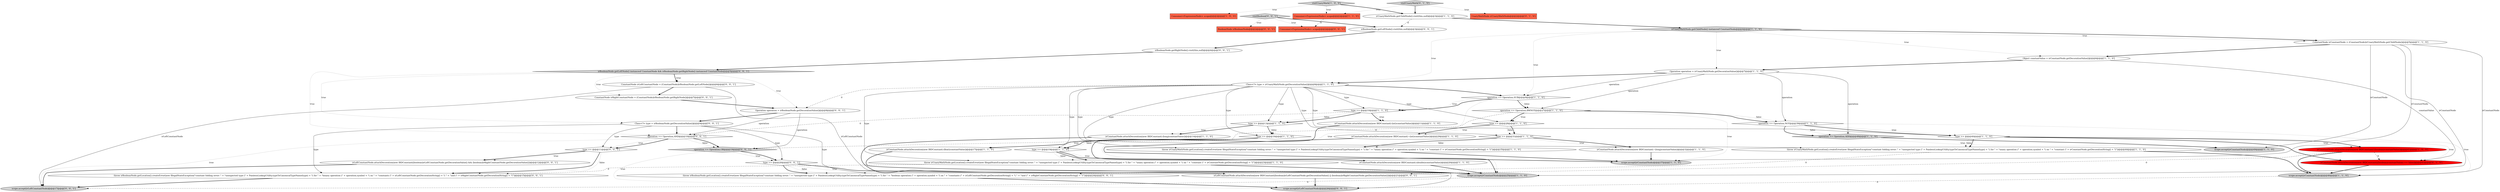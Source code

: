 digraph {
20 [style = filled, label = "visitUnaryMath['1', '0', '0']", fillcolor = lightgray, shape = diamond image = "AAA0AAABBB1BBB"];
10 [style = filled, label = "irConstantNode.attachDecoration(new IRDConstant(!(boolean)constantValue))@@@41@@@['1', '0', '0']", fillcolor = red, shape = ellipse image = "AAA1AAABBB1BBB"];
56 [style = filled, label = "Consumer<ExpressionNode> scope@@@2@@@['0', '0', '1']", fillcolor = tomato, shape = box image = "AAA0AAABBB3BBB"];
41 [style = filled, label = "operation == Operation.OR@@@19@@@['0', '0', '1']", fillcolor = lightgray, shape = diamond image = "AAA0AAABBB3BBB"];
26 [style = filled, label = "throw irUnaryMathNode.getLocation().createError(new IllegalStateException(\"constant folding error: \" + \"unexpected type (\" + PainlessLookupUtility.typeToCanonicalTypeName(type) + \"( for \" + \"unary operation (\" + operation.symbol + \"( on \" + \"constant (\" + irConstantNode.getDecorationString() + \"(\"))@@@44@@@['1', '1', '0']", fillcolor = white, shape = ellipse image = "AAA0AAABBB1BBB"];
12 [style = filled, label = "Consumer<ExpressionNode> scope@@@2@@@['1', '1', '0']", fillcolor = tomato, shape = box image = "AAA0AAABBB1BBB"];
1 [style = filled, label = "type == @@@40@@@['1', '1', '0']", fillcolor = white, shape = diamond image = "AAA0AAABBB1BBB"];
16 [style = filled, label = "scope.accept(irConstantNode)@@@49@@@['1', '1', '0']", fillcolor = lightgray, shape = ellipse image = "AAA0AAABBB1BBB"];
19 [style = filled, label = "operation == Operation.ADD@@@48@@@['1', '1', '0']", fillcolor = lightgray, shape = diamond image = "AAA0AAABBB1BBB"];
5 [style = filled, label = "type == @@@31@@@['1', '1', '0']", fillcolor = white, shape = diamond image = "AAA0AAABBB1BBB"];
24 [style = filled, label = "irConstantNode.attachDecoration(new IRDConstant(-(int)constantValue))@@@11@@@['1', '1', '0']", fillcolor = white, shape = ellipse image = "AAA0AAABBB1BBB"];
34 [style = filled, label = "UnaryMathNode irUnaryMathNode@@@2@@@['0', '1', '0']", fillcolor = tomato, shape = box image = "AAA0AAABBB2BBB"];
2 [style = filled, label = "operation == Operation.BWNOT@@@27@@@['1', '1', '0']", fillcolor = white, shape = diamond image = "AAA0AAABBB1BBB"];
39 [style = filled, label = "scope.accept(irLeftConstantNode)@@@26@@@['0', '0', '1']", fillcolor = lightgray, shape = ellipse image = "AAA0AAABBB3BBB"];
40 [style = filled, label = "irBooleanNode.getRightNode().visit(this,null)@@@4@@@['0', '0', '1']", fillcolor = white, shape = ellipse image = "AAA0AAABBB3BBB"];
7 [style = filled, label = "Consumer<ExpressionNode> scope@@@2@@@['1', '0', '0']", fillcolor = tomato, shape = box image = "AAA0AAABBB1BBB"];
50 [style = filled, label = "throw irBooleanNode.getLocation().createError(new IllegalStateException(\"constant folding error: \" + \"unexpected type (\" + PainlessLookupUtility.typeToCanonicalTypeName(type) + \"( for \" + \"binary operation (\" + operation.symbol + \"( on \" + \"constants (\" + irLeftConstantNode.getDecorationString() + \"( \" + \"and (\" + irRightConstantNode.getDecorationString() + \"(\"))@@@15@@@['0', '0', '1']", fillcolor = white, shape = ellipse image = "AAA0AAABBB3BBB"];
33 [style = filled, label = "throw irUnaryMathNode.getLocation().createError(new IllegalStateException(\"constant folding error: \" + \"unexpected type (\" + PainlessLookupUtility.typeToCanonicalTypeName(type) + \"( for \" + \"unary operation (\" + operation.symbol + \"( on \" + \"constant (\" + irConstantNode.getDecorationString() + \"(\"))@@@35@@@['1', '1', '0']", fillcolor = white, shape = ellipse image = "AAA0AAABBB1BBB"];
47 [style = filled, label = "BooleanNode irBooleanNode@@@2@@@['0', '0', '1']", fillcolor = tomato, shape = box image = "AAA0AAABBB3BBB"];
27 [style = filled, label = "operation == Operation.NOT@@@39@@@['1', '1', '0']", fillcolor = white, shape = diamond image = "AAA0AAABBB1BBB"];
13 [style = filled, label = "irUnaryMathNode.getChildNode().visit(this,null)@@@3@@@['1', '1', '0']", fillcolor = white, shape = ellipse image = "AAA0AAABBB1BBB"];
3 [style = filled, label = "throw irUnaryMathNode.getLocation().createError(new IllegalStateException(\"constant folding error: \" + \"unexpected type (\" + PainlessLookupUtility.typeToCanonicalTypeName(type) + \"( for \" + \"unary operation (\" + operation.symbol + \"( on \" + \"constant (\" + irConstantNode.getDecorationString() + \"(\"))@@@23@@@['1', '1', '0']", fillcolor = white, shape = ellipse image = "AAA0AAABBB1BBB"];
23 [style = filled, label = "type == @@@13@@@['1', '1', '0']", fillcolor = white, shape = diamond image = "AAA0AAABBB1BBB"];
30 [style = filled, label = "Operation operation = irUnaryMathNode.getDecorationValue()@@@7@@@['1', '1', '0']", fillcolor = white, shape = ellipse image = "AAA0AAABBB1BBB"];
38 [style = filled, label = "irLeftConstantNode.attachDecoration(new IRDConstant((boolean)irLeftConstantNode.getDecorationValue() && (boolean)irRightConstantNode.getDecorationValue()))@@@12@@@['0', '0', '1']", fillcolor = white, shape = ellipse image = "AAA0AAABBB3BBB"];
8 [style = filled, label = "irConstantNode.attachDecoration(new IRDConstant(-(double)constantValue))@@@20@@@['1', '1', '0']", fillcolor = white, shape = ellipse image = "AAA0AAABBB1BBB"];
37 [style = filled, label = "irBooleanNode.getLeftNode().visit(this,null)@@@3@@@['0', '0', '1']", fillcolor = white, shape = ellipse image = "AAA0AAABBB3BBB"];
15 [style = filled, label = "type == @@@19@@@['1', '1', '0']", fillcolor = white, shape = diamond image = "AAA0AAABBB1BBB"];
49 [style = filled, label = "ConstantNode irRightConstantNode = (ConstantNode)irBooleanNode.getRightNode()@@@7@@@['0', '0', '1']", fillcolor = white, shape = ellipse image = "AAA0AAABBB3BBB"];
51 [style = filled, label = "operation == Operation.AND@@@10@@@['0', '0', '1']", fillcolor = white, shape = diamond image = "AAA0AAABBB3BBB"];
55 [style = filled, label = "Class<?> type = irBooleanNode.getDecorationValue()@@@9@@@['0', '0', '1']", fillcolor = white, shape = ellipse image = "AAA0AAABBB3BBB"];
35 [style = filled, label = "irConstantNode.attachDecoration(new IRDConstant(((boolean)constantValue) == false))@@@41@@@['0', '1', '0']", fillcolor = red, shape = ellipse image = "AAA1AAABBB2BBB"];
25 [style = filled, label = "type == @@@28@@@['1', '1', '0']", fillcolor = white, shape = diamond image = "AAA0AAABBB1BBB"];
42 [style = filled, label = "type == @@@20@@@['0', '0', '1']", fillcolor = white, shape = diamond image = "AAA0AAABBB3BBB"];
17 [style = filled, label = "type == @@@10@@@['1', '1', '0']", fillcolor = white, shape = diamond image = "AAA0AAABBB1BBB"];
4 [style = filled, label = "Class<?> type = irUnaryMathNode.getDecorationValue()@@@8@@@['1', '1', '0']", fillcolor = white, shape = ellipse image = "AAA0AAABBB1BBB"];
18 [style = filled, label = "irConstantNode.attachDecoration(new IRDConstant(~(int)constantValue))@@@29@@@['1', '1', '0']", fillcolor = white, shape = ellipse image = "AAA0AAABBB1BBB"];
29 [style = filled, label = "ConstantNode irConstantNode = (ConstantNode)irUnaryMathNode.getChildNode()@@@5@@@['1', '1', '0']", fillcolor = white, shape = ellipse image = "AAA0AAABBB1BBB"];
36 [style = filled, label = "visitUnaryMath['0', '1', '0']", fillcolor = lightgray, shape = diamond image = "AAA0AAABBB2BBB"];
0 [style = filled, label = "operation == Operation.SUB@@@9@@@['1', '1', '0']", fillcolor = white, shape = diamond image = "AAA0AAABBB1BBB"];
43 [style = filled, label = "visitBoolean['0', '0', '1']", fillcolor = lightgray, shape = diamond image = "AAA0AAABBB3BBB"];
54 [style = filled, label = "ConstantNode irLeftConstantNode = (ConstantNode)irBooleanNode.getLeftNode()@@@6@@@['0', '0', '1']", fillcolor = white, shape = ellipse image = "AAA0AAABBB3BBB"];
46 [style = filled, label = "Operation operation = irBooleanNode.getDecorationValue()@@@8@@@['0', '0', '1']", fillcolor = white, shape = ellipse image = "AAA0AAABBB3BBB"];
9 [style = filled, label = "scope.accept(irConstantNode)@@@37@@@['1', '1', '0']", fillcolor = lightgray, shape = ellipse image = "AAA0AAABBB1BBB"];
44 [style = filled, label = "type == @@@11@@@['0', '0', '1']", fillcolor = white, shape = diamond image = "AAA0AAABBB3BBB"];
22 [style = filled, label = "scope.accept(irConstantNode)@@@25@@@['1', '1', '0']", fillcolor = lightgray, shape = ellipse image = "AAA0AAABBB1BBB"];
32 [style = filled, label = "irConstantNode.attachDecoration(new IRDConstant(-(long)constantValue))@@@14@@@['1', '1', '0']", fillcolor = white, shape = ellipse image = "AAA0AAABBB1BBB"];
52 [style = filled, label = "irLeftConstantNode.attachDecoration(new IRDConstant((boolean)irLeftConstantNode.getDecorationValue() || (boolean)irRightConstantNode.getDecorationValue()))@@@21@@@['0', '0', '1']", fillcolor = white, shape = ellipse image = "AAA0AAABBB3BBB"];
53 [style = filled, label = "irBooleanNode.getLeftNode() instanceof ConstantNode && irBooleanNode.getRightNode() instanceof ConstantNode@@@5@@@['0', '0', '1']", fillcolor = lightgray, shape = diamond image = "AAA0AAABBB3BBB"];
21 [style = filled, label = "irConstantNode.attachDecoration(new IRDConstant(-(float)constantValue))@@@17@@@['1', '1', '0']", fillcolor = white, shape = ellipse image = "AAA0AAABBB1BBB"];
48 [style = filled, label = "scope.accept(irLeftConstantNode)@@@17@@@['0', '0', '1']", fillcolor = lightgray, shape = ellipse image = "AAA0AAABBB3BBB"];
31 [style = filled, label = "type == @@@16@@@['1', '1', '0']", fillcolor = white, shape = diamond image = "AAA0AAABBB1BBB"];
14 [style = filled, label = "irConstantNode.attachDecoration(new IRDConstant(~(long)constantValue))@@@32@@@['1', '1', '0']", fillcolor = white, shape = ellipse image = "AAA0AAABBB1BBB"];
11 [style = filled, label = "irUnaryMathNode.getChildNode() instanceof ConstantNode@@@4@@@['1', '1', '0']", fillcolor = lightgray, shape = diamond image = "AAA0AAABBB1BBB"];
45 [style = filled, label = "throw irBooleanNode.getLocation().createError(new IllegalStateException(\"constant folding error: \" + \"unexpected type (\" + PainlessLookupUtility.typeToCanonicalTypeName(type) + \"( for \" + \"boolean operation (\" + operation.symbol + \"( on \" + \"constants (\" + irLeftConstantNode.getDecorationString() + \"( \" + \"and (\" + irRightConstantNode.getDecorationString() + \"(\"))@@@24@@@['0', '0', '1']", fillcolor = white, shape = ellipse image = "AAA0AAABBB3BBB"];
28 [style = filled, label = "scope.accept(irConstantNode)@@@46@@@['1', '1', '0']", fillcolor = lightgray, shape = ellipse image = "AAA0AAABBB1BBB"];
6 [style = filled, label = "Object constantValue = irConstantNode.getDecorationValue()@@@6@@@['1', '1', '0']", fillcolor = white, shape = ellipse image = "AAA0AAABBB1BBB"];
32->22 [style = bold, label=""];
27->1 [style = dotted, label="true"];
53->46 [style = dotted, label="true"];
4->31 [style = solid, label="type"];
43->56 [style = dotted, label="true"];
42->45 [style = bold, label=""];
55->45 [style = solid, label="type"];
29->28 [style = solid, label="irConstantNode"];
11->29 [style = bold, label=""];
0->2 [style = dotted, label="false"];
55->51 [style = bold, label=""];
51->48 [style = dotted, label="true"];
28->39 [style = dashed, label="0"];
31->21 [style = bold, label=""];
53->54 [style = bold, label=""];
54->39 [style = solid, label="irLeftConstantNode"];
53->55 [style = dotted, label="true"];
4->23 [style = solid, label="type"];
25->18 [style = dotted, label="true"];
2->25 [style = dotted, label="true"];
29->6 [style = bold, label=""];
31->21 [style = dotted, label="true"];
15->8 [style = dotted, label="true"];
11->0 [style = dotted, label="true"];
14->9 [style = bold, label=""];
46->41 [style = solid, label="operation"];
55->42 [style = solid, label="type"];
27->19 [style = bold, label=""];
41->42 [style = dotted, label="true"];
26->28 [style = bold, label=""];
2->41 [style = dashed, label="0"];
5->33 [style = dotted, label="false"];
2->25 [style = bold, label=""];
53->49 [style = dotted, label="true"];
1->35 [style = dotted, label="true"];
54->49 [style = bold, label=""];
29->9 [style = solid, label="irConstantNode"];
26->45 [style = dashed, label="0"];
5->33 [style = bold, label=""];
53->51 [style = dotted, label="true"];
0->17 [style = bold, label=""];
51->44 [style = bold, label=""];
44->50 [style = bold, label=""];
1->35 [style = bold, label=""];
46->51 [style = solid, label="operation"];
13->11 [style = bold, label=""];
44->38 [style = bold, label=""];
4->0 [style = bold, label=""];
8->22 [style = bold, label=""];
35->28 [style = bold, label=""];
2->27 [style = dotted, label="false"];
21->22 [style = bold, label=""];
4->3 [style = solid, label="type"];
49->46 [style = bold, label=""];
44->38 [style = dotted, label="true"];
30->2 [style = solid, label="operation"];
18->9 [style = bold, label=""];
42->52 [style = dotted, label="true"];
42->45 [style = dotted, label="false"];
2->27 [style = bold, label=""];
4->25 [style = solid, label="type"];
43->47 [style = dotted, label="true"];
17->23 [style = dotted, label="false"];
23->31 [style = dotted, label="false"];
54->48 [style = solid, label="irLeftConstantNode"];
10->35 [style = dashed, label="0"];
4->5 [style = solid, label="type"];
23->31 [style = bold, label=""];
20->13 [style = bold, label=""];
1->10 [style = dotted, label="true"];
40->53 [style = bold, label=""];
11->30 [style = dotted, label="true"];
42->52 [style = bold, label=""];
11->29 [style = dotted, label="true"];
25->18 [style = bold, label=""];
23->32 [style = bold, label=""];
4->46 [style = dashed, label="0"];
11->4 [style = dotted, label="true"];
20->7 [style = dotted, label="true"];
50->48 [style = bold, label=""];
4->26 [style = solid, label="type"];
38->48 [style = bold, label=""];
15->3 [style = bold, label=""];
1->26 [style = dotted, label="false"];
17->23 [style = bold, label=""];
19->16 [style = bold, label=""];
23->32 [style = dotted, label="true"];
4->17 [style = solid, label="type"];
10->52 [style = dashed, label="0"];
17->51 [style = dashed, label="0"];
36->13 [style = bold, label=""];
30->19 [style = solid, label="operation"];
2->9 [style = dotted, label="true"];
11->6 [style = dotted, label="true"];
25->5 [style = dotted, label="false"];
31->15 [style = dotted, label="false"];
25->5 [style = bold, label=""];
15->8 [style = bold, label=""];
22->48 [style = dashed, label="0"];
17->24 [style = dotted, label="true"];
45->39 [style = bold, label=""];
46->55 [style = bold, label=""];
27->19 [style = dotted, label="false"];
5->14 [style = dotted, label="true"];
51->41 [style = dotted, label="false"];
13->37 [style = dashed, label="0"];
27->1 [style = bold, label=""];
52->39 [style = bold, label=""];
15->3 [style = dotted, label="false"];
10->28 [style = bold, label=""];
30->27 [style = solid, label="operation"];
29->22 [style = solid, label="irConstantNode"];
55->50 [style = solid, label="type"];
4->1 [style = solid, label="type"];
0->2 [style = bold, label=""];
30->0 [style = solid, label="operation"];
43->37 [style = bold, label=""];
41->39 [style = dotted, label="true"];
5->14 [style = bold, label=""];
1->26 [style = bold, label=""];
33->9 [style = bold, label=""];
24->22 [style = bold, label=""];
3->22 [style = bold, label=""];
31->15 [style = bold, label=""];
36->12 [style = dotted, label="true"];
29->16 [style = solid, label="irConstantNode"];
44->50 [style = dotted, label="false"];
0->22 [style = dotted, label="true"];
27->28 [style = dotted, label="true"];
17->24 [style = bold, label=""];
3->50 [style = dashed, label="0"];
4->15 [style = solid, label="type"];
30->4 [style = bold, label=""];
6->35 [style = solid, label="constantValue"];
19->16 [style = dotted, label="true"];
0->17 [style = dotted, label="true"];
4->33 [style = solid, label="type"];
12->56 [style = dashed, label="0"];
20->12 [style = dotted, label="true"];
51->44 [style = dotted, label="true"];
53->54 [style = dotted, label="true"];
1->10 [style = bold, label=""];
36->34 [style = dotted, label="true"];
51->41 [style = bold, label=""];
37->40 [style = bold, label=""];
55->44 [style = solid, label="type"];
41->42 [style = bold, label=""];
6->30 [style = bold, label=""];
}

